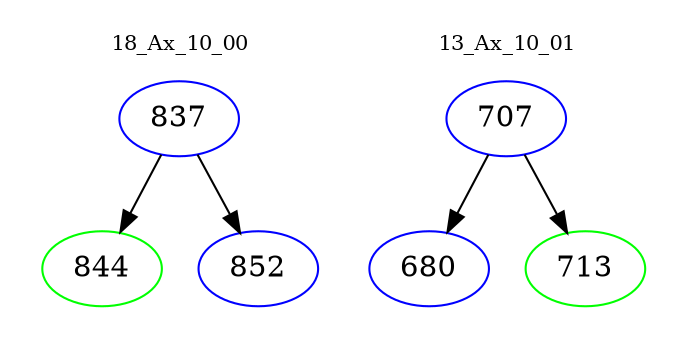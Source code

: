 digraph{
subgraph cluster_0 {
color = white
label = "18_Ax_10_00";
fontsize=10;
T0_837 [label="837", color="blue"]
T0_837 -> T0_844 [color="black"]
T0_844 [label="844", color="green"]
T0_837 -> T0_852 [color="black"]
T0_852 [label="852", color="blue"]
}
subgraph cluster_1 {
color = white
label = "13_Ax_10_01";
fontsize=10;
T1_707 [label="707", color="blue"]
T1_707 -> T1_680 [color="black"]
T1_680 [label="680", color="blue"]
T1_707 -> T1_713 [color="black"]
T1_713 [label="713", color="green"]
}
}
